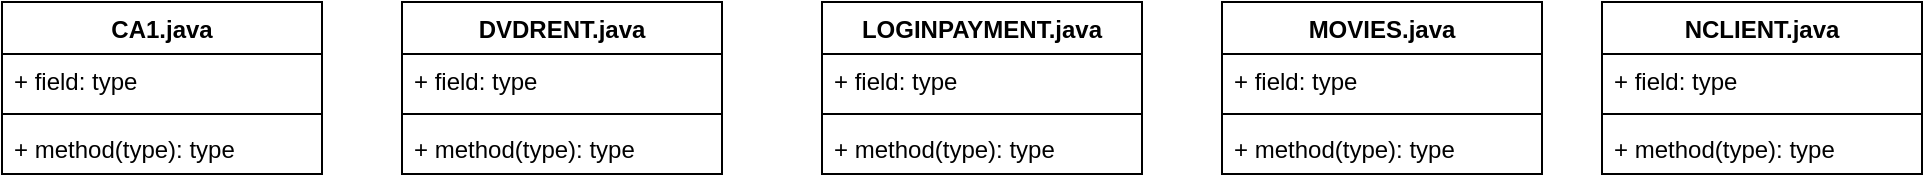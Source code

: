 <mxfile version="14.6.13" type="device"><diagram id="QZqbPtTT-ZJOBDpcPO3D" name="Page-1"><mxGraphModel dx="1108" dy="510" grid="1" gridSize="10" guides="1" tooltips="1" connect="1" arrows="1" fold="1" page="1" pageScale="1" pageWidth="827" pageHeight="1169" math="0" shadow="0"><root><mxCell id="0"/><mxCell id="1" parent="0"/><mxCell id="e7UhjdHvRB4Jjk2Kr6w2-21" value="CA1.java" style="swimlane;fontStyle=1;align=center;verticalAlign=top;childLayout=stackLayout;horizontal=1;startSize=26;horizontalStack=0;resizeParent=1;resizeParentMax=0;resizeLast=0;collapsible=1;marginBottom=0;" vertex="1" parent="1"><mxGeometry x="70" y="470" width="160" height="86" as="geometry"/></mxCell><mxCell id="e7UhjdHvRB4Jjk2Kr6w2-22" value="+ field: type" style="text;strokeColor=none;fillColor=none;align=left;verticalAlign=top;spacingLeft=4;spacingRight=4;overflow=hidden;rotatable=0;points=[[0,0.5],[1,0.5]];portConstraint=eastwest;" vertex="1" parent="e7UhjdHvRB4Jjk2Kr6w2-21"><mxGeometry y="26" width="160" height="26" as="geometry"/></mxCell><mxCell id="e7UhjdHvRB4Jjk2Kr6w2-23" value="" style="line;strokeWidth=1;fillColor=none;align=left;verticalAlign=middle;spacingTop=-1;spacingLeft=3;spacingRight=3;rotatable=0;labelPosition=right;points=[];portConstraint=eastwest;" vertex="1" parent="e7UhjdHvRB4Jjk2Kr6w2-21"><mxGeometry y="52" width="160" height="8" as="geometry"/></mxCell><mxCell id="e7UhjdHvRB4Jjk2Kr6w2-24" value="+ method(type): type" style="text;strokeColor=none;fillColor=none;align=left;verticalAlign=top;spacingLeft=4;spacingRight=4;overflow=hidden;rotatable=0;points=[[0,0.5],[1,0.5]];portConstraint=eastwest;" vertex="1" parent="e7UhjdHvRB4Jjk2Kr6w2-21"><mxGeometry y="60" width="160" height="26" as="geometry"/></mxCell><mxCell id="e7UhjdHvRB4Jjk2Kr6w2-25" value="DVDRENT.java&#10;" style="swimlane;fontStyle=1;align=center;verticalAlign=top;childLayout=stackLayout;horizontal=1;startSize=26;horizontalStack=0;resizeParent=1;resizeParentMax=0;resizeLast=0;collapsible=1;marginBottom=0;" vertex="1" parent="1"><mxGeometry x="270" y="470" width="160" height="86" as="geometry"/></mxCell><mxCell id="e7UhjdHvRB4Jjk2Kr6w2-26" value="+ field: type" style="text;strokeColor=none;fillColor=none;align=left;verticalAlign=top;spacingLeft=4;spacingRight=4;overflow=hidden;rotatable=0;points=[[0,0.5],[1,0.5]];portConstraint=eastwest;" vertex="1" parent="e7UhjdHvRB4Jjk2Kr6w2-25"><mxGeometry y="26" width="160" height="26" as="geometry"/></mxCell><mxCell id="e7UhjdHvRB4Jjk2Kr6w2-27" value="" style="line;strokeWidth=1;fillColor=none;align=left;verticalAlign=middle;spacingTop=-1;spacingLeft=3;spacingRight=3;rotatable=0;labelPosition=right;points=[];portConstraint=eastwest;" vertex="1" parent="e7UhjdHvRB4Jjk2Kr6w2-25"><mxGeometry y="52" width="160" height="8" as="geometry"/></mxCell><mxCell id="e7UhjdHvRB4Jjk2Kr6w2-28" value="+ method(type): type" style="text;strokeColor=none;fillColor=none;align=left;verticalAlign=top;spacingLeft=4;spacingRight=4;overflow=hidden;rotatable=0;points=[[0,0.5],[1,0.5]];portConstraint=eastwest;" vertex="1" parent="e7UhjdHvRB4Jjk2Kr6w2-25"><mxGeometry y="60" width="160" height="26" as="geometry"/></mxCell><mxCell id="e7UhjdHvRB4Jjk2Kr6w2-29" value="LOGINPAYMENT.java" style="swimlane;fontStyle=1;align=center;verticalAlign=top;childLayout=stackLayout;horizontal=1;startSize=26;horizontalStack=0;resizeParent=1;resizeParentMax=0;resizeLast=0;collapsible=1;marginBottom=0;" vertex="1" parent="1"><mxGeometry x="480" y="470" width="160" height="86" as="geometry"/></mxCell><mxCell id="e7UhjdHvRB4Jjk2Kr6w2-30" value="+ field: type" style="text;strokeColor=none;fillColor=none;align=left;verticalAlign=top;spacingLeft=4;spacingRight=4;overflow=hidden;rotatable=0;points=[[0,0.5],[1,0.5]];portConstraint=eastwest;" vertex="1" parent="e7UhjdHvRB4Jjk2Kr6w2-29"><mxGeometry y="26" width="160" height="26" as="geometry"/></mxCell><mxCell id="e7UhjdHvRB4Jjk2Kr6w2-31" value="" style="line;strokeWidth=1;fillColor=none;align=left;verticalAlign=middle;spacingTop=-1;spacingLeft=3;spacingRight=3;rotatable=0;labelPosition=right;points=[];portConstraint=eastwest;" vertex="1" parent="e7UhjdHvRB4Jjk2Kr6w2-29"><mxGeometry y="52" width="160" height="8" as="geometry"/></mxCell><mxCell id="e7UhjdHvRB4Jjk2Kr6w2-32" value="+ method(type): type" style="text;strokeColor=none;fillColor=none;align=left;verticalAlign=top;spacingLeft=4;spacingRight=4;overflow=hidden;rotatable=0;points=[[0,0.5],[1,0.5]];portConstraint=eastwest;" vertex="1" parent="e7UhjdHvRB4Jjk2Kr6w2-29"><mxGeometry y="60" width="160" height="26" as="geometry"/></mxCell><mxCell id="e7UhjdHvRB4Jjk2Kr6w2-33" value="MOVIES.java" style="swimlane;fontStyle=1;align=center;verticalAlign=top;childLayout=stackLayout;horizontal=1;startSize=26;horizontalStack=0;resizeParent=1;resizeParentMax=0;resizeLast=0;collapsible=1;marginBottom=0;" vertex="1" parent="1"><mxGeometry x="680" y="470" width="160" height="86" as="geometry"/></mxCell><mxCell id="e7UhjdHvRB4Jjk2Kr6w2-34" value="+ field: type" style="text;strokeColor=none;fillColor=none;align=left;verticalAlign=top;spacingLeft=4;spacingRight=4;overflow=hidden;rotatable=0;points=[[0,0.5],[1,0.5]];portConstraint=eastwest;" vertex="1" parent="e7UhjdHvRB4Jjk2Kr6w2-33"><mxGeometry y="26" width="160" height="26" as="geometry"/></mxCell><mxCell id="e7UhjdHvRB4Jjk2Kr6w2-35" value="" style="line;strokeWidth=1;fillColor=none;align=left;verticalAlign=middle;spacingTop=-1;spacingLeft=3;spacingRight=3;rotatable=0;labelPosition=right;points=[];portConstraint=eastwest;" vertex="1" parent="e7UhjdHvRB4Jjk2Kr6w2-33"><mxGeometry y="52" width="160" height="8" as="geometry"/></mxCell><mxCell id="e7UhjdHvRB4Jjk2Kr6w2-36" value="+ method(type): type" style="text;strokeColor=none;fillColor=none;align=left;verticalAlign=top;spacingLeft=4;spacingRight=4;overflow=hidden;rotatable=0;points=[[0,0.5],[1,0.5]];portConstraint=eastwest;" vertex="1" parent="e7UhjdHvRB4Jjk2Kr6w2-33"><mxGeometry y="60" width="160" height="26" as="geometry"/></mxCell><mxCell id="e7UhjdHvRB4Jjk2Kr6w2-37" value="NCLIENT.java" style="swimlane;fontStyle=1;align=center;verticalAlign=top;childLayout=stackLayout;horizontal=1;startSize=26;horizontalStack=0;resizeParent=1;resizeParentMax=0;resizeLast=0;collapsible=1;marginBottom=0;" vertex="1" parent="1"><mxGeometry x="870" y="470" width="160" height="86" as="geometry"/></mxCell><mxCell id="e7UhjdHvRB4Jjk2Kr6w2-38" value="+ field: type" style="text;strokeColor=none;fillColor=none;align=left;verticalAlign=top;spacingLeft=4;spacingRight=4;overflow=hidden;rotatable=0;points=[[0,0.5],[1,0.5]];portConstraint=eastwest;" vertex="1" parent="e7UhjdHvRB4Jjk2Kr6w2-37"><mxGeometry y="26" width="160" height="26" as="geometry"/></mxCell><mxCell id="e7UhjdHvRB4Jjk2Kr6w2-39" value="" style="line;strokeWidth=1;fillColor=none;align=left;verticalAlign=middle;spacingTop=-1;spacingLeft=3;spacingRight=3;rotatable=0;labelPosition=right;points=[];portConstraint=eastwest;" vertex="1" parent="e7UhjdHvRB4Jjk2Kr6w2-37"><mxGeometry y="52" width="160" height="8" as="geometry"/></mxCell><mxCell id="e7UhjdHvRB4Jjk2Kr6w2-40" value="+ method(type): type" style="text;strokeColor=none;fillColor=none;align=left;verticalAlign=top;spacingLeft=4;spacingRight=4;overflow=hidden;rotatable=0;points=[[0,0.5],[1,0.5]];portConstraint=eastwest;" vertex="1" parent="e7UhjdHvRB4Jjk2Kr6w2-37"><mxGeometry y="60" width="160" height="26" as="geometry"/></mxCell></root></mxGraphModel></diagram></mxfile>